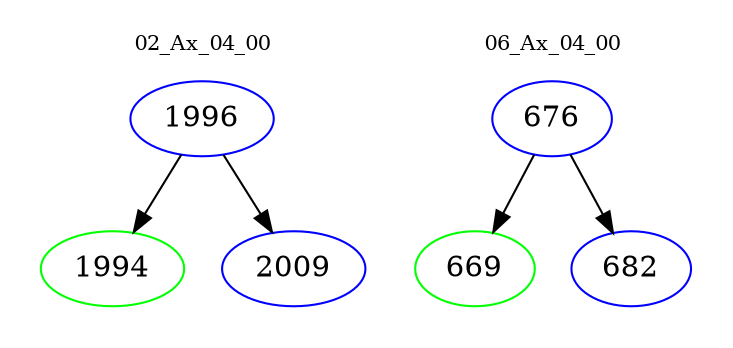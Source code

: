 digraph{
subgraph cluster_0 {
color = white
label = "02_Ax_04_00";
fontsize=10;
T0_1996 [label="1996", color="blue"]
T0_1996 -> T0_1994 [color="black"]
T0_1994 [label="1994", color="green"]
T0_1996 -> T0_2009 [color="black"]
T0_2009 [label="2009", color="blue"]
}
subgraph cluster_1 {
color = white
label = "06_Ax_04_00";
fontsize=10;
T1_676 [label="676", color="blue"]
T1_676 -> T1_669 [color="black"]
T1_669 [label="669", color="green"]
T1_676 -> T1_682 [color="black"]
T1_682 [label="682", color="blue"]
}
}
